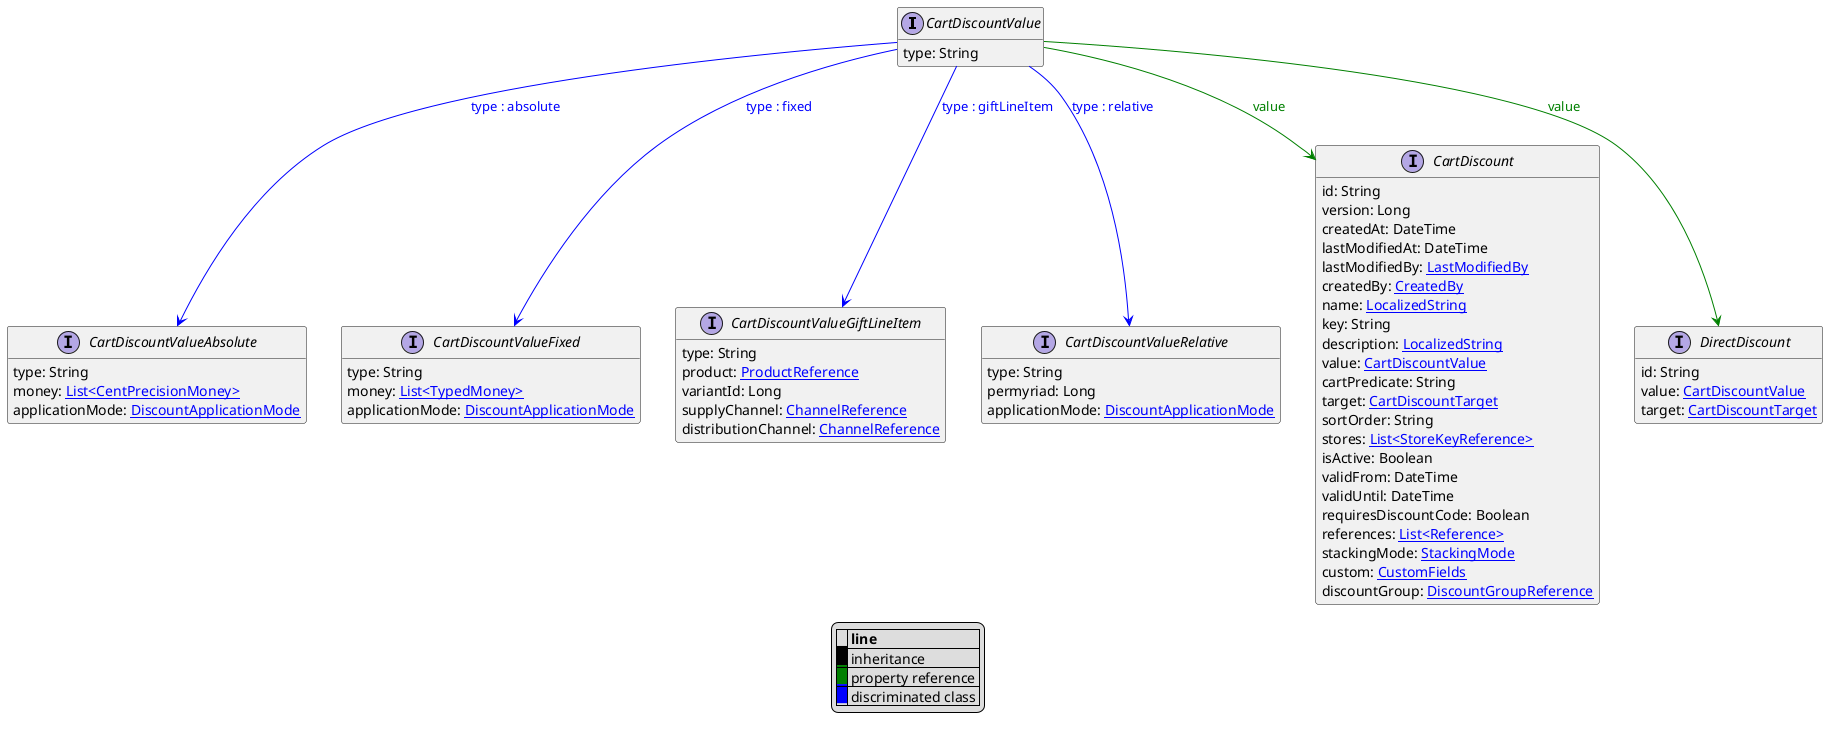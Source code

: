 @startuml

hide empty fields
hide empty methods
legend
|= |= line |
|<back:black>   </back>| inheritance |
|<back:green>   </back>| property reference |
|<back:blue>   </back>| discriminated class |
endlegend
interface CartDiscountValue [[CartDiscountValue.svg]]  {
    type: String
}


interface CartDiscountValueAbsolute [[CartDiscountValueAbsolute.svg]]  {
    type: String
    money: [[CentPrecisionMoney.svg List<CentPrecisionMoney>]]
    applicationMode: [[DiscountApplicationMode.svg DiscountApplicationMode]]
}
interface CartDiscountValueFixed [[CartDiscountValueFixed.svg]]  {
    type: String
    money: [[TypedMoney.svg List<TypedMoney>]]
    applicationMode: [[DiscountApplicationMode.svg DiscountApplicationMode]]
}
interface CartDiscountValueGiftLineItem [[CartDiscountValueGiftLineItem.svg]]  {
    type: String
    product: [[ProductReference.svg ProductReference]]
    variantId: Long
    supplyChannel: [[ChannelReference.svg ChannelReference]]
    distributionChannel: [[ChannelReference.svg ChannelReference]]
}
interface CartDiscountValueRelative [[CartDiscountValueRelative.svg]]  {
    type: String
    permyriad: Long
    applicationMode: [[DiscountApplicationMode.svg DiscountApplicationMode]]
}
interface CartDiscount [[CartDiscount.svg]]  {
    id: String
    version: Long
    createdAt: DateTime
    lastModifiedAt: DateTime
    lastModifiedBy: [[LastModifiedBy.svg LastModifiedBy]]
    createdBy: [[CreatedBy.svg CreatedBy]]
    name: [[LocalizedString.svg LocalizedString]]
    key: String
    description: [[LocalizedString.svg LocalizedString]]
    value: [[CartDiscountValue.svg CartDiscountValue]]
    cartPredicate: String
    target: [[CartDiscountTarget.svg CartDiscountTarget]]
    sortOrder: String
    stores: [[StoreKeyReference.svg List<StoreKeyReference>]]
    isActive: Boolean
    validFrom: DateTime
    validUntil: DateTime
    requiresDiscountCode: Boolean
    references: [[Reference.svg List<Reference>]]
    stackingMode: [[StackingMode.svg StackingMode]]
    custom: [[CustomFields.svg CustomFields]]
    discountGroup: [[DiscountGroupReference.svg DiscountGroupReference]]
}
interface DirectDiscount [[DirectDiscount.svg]]  {
    id: String
    value: [[CartDiscountValue.svg CartDiscountValue]]
    target: [[CartDiscountTarget.svg CartDiscountTarget]]
}
CartDiscountValue --> CartDiscountValueAbsolute #blue;text:blue : "type : absolute"
CartDiscountValue --> CartDiscountValueFixed #blue;text:blue : "type : fixed"
CartDiscountValue --> CartDiscountValueGiftLineItem #blue;text:blue : "type : giftLineItem"
CartDiscountValue --> CartDiscountValueRelative #blue;text:blue : "type : relative"
CartDiscountValue --> CartDiscount #green;text:green : "value"
CartDiscountValue --> DirectDiscount #green;text:green : "value"
@enduml
